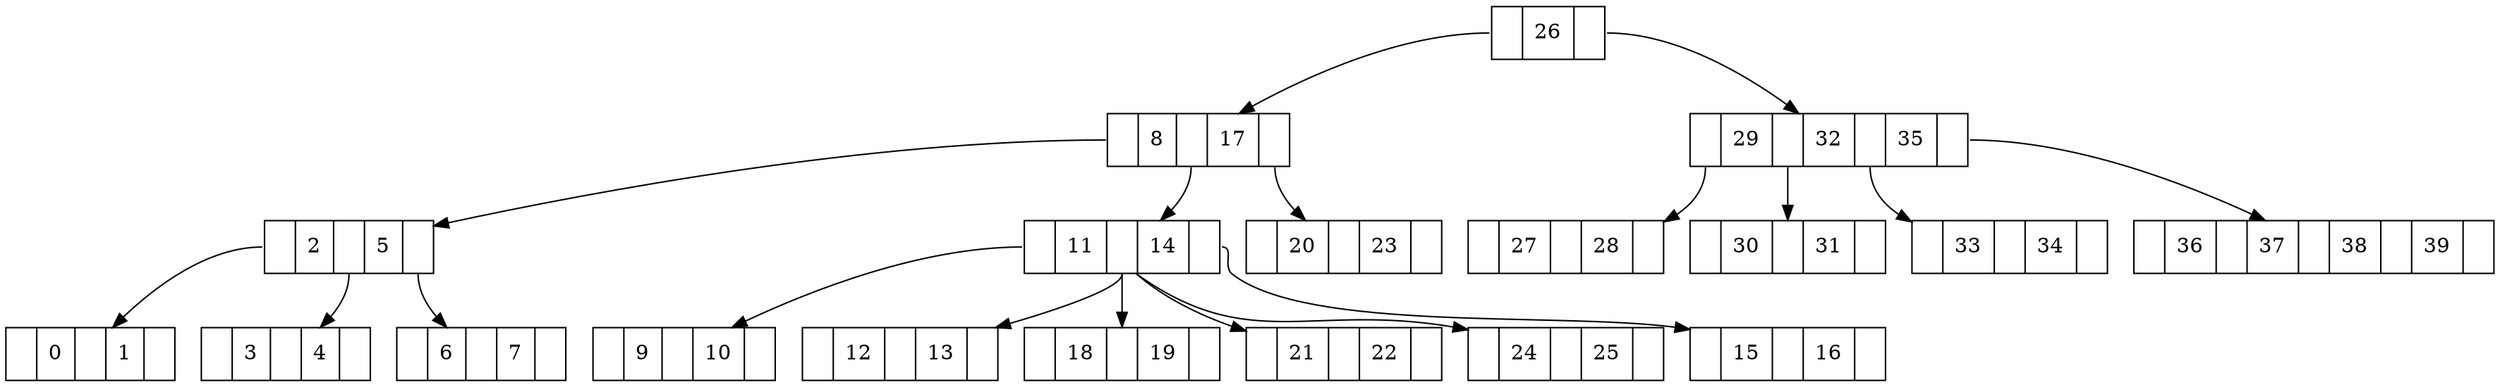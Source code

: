 digraph g { 
 node [shape=record];
Nodo1059635179[label="<P0>|26|<P1>"];
Nodo43654474[label="<P0>|8|<P1>|17|<P2>"];
Nodo256609433[label="<P0>|2|<P1>|5|<P2>"];
Nodo1166279554[label="<P0>|0|<P1>|1|<P2>"];
Nodo256609433:P0 -> Nodo1166279554;
Nodo1068051262[label="<P0>|3|<P1>|4|<P2>"];
Nodo256609433:P1 -> Nodo1068051262;
Nodo1829441996[label="<P0>|6|<P1>|7|<P2>"];
Nodo256609433:P2 -> Nodo1829441996;
Nodo43654474:P0 -> Nodo256609433;
Nodo1056401328[label="<P0>|11|<P1>|14|<P2>"];
Nodo1535831039[label="<P0>|9|<P1>|10|<P2>"];
Nodo1056401328:P0 -> Nodo1535831039;
Nodo755817323[label="<P0>|12|<P1>|13|<P2>"];
Nodo1056401328:P1 -> Nodo755817323;
Nodo406600311[label="<P0>|15|<P1>|16|<P2>"];
Nodo1056401328:P2 -> Nodo406600311;
Nodo494081063[label="<P0>|18|<P1>|19|<P2>"];
Nodo1056401328:P3 -> Nodo494081063;
Nodo288014693[label="<P0>|21|<P1>|22|<P2>"];
Nodo1056401328:P4 -> Nodo288014693;
Nodo1513527208[label="<P0>|24|<P1>|25|<P2>"];
Nodo1056401328:P5 -> Nodo1513527208;
Nodo43654474:P1 -> Nodo1056401328;
Nodo589357339[label="<P0>|20|<P1>|23|<P2>"];
Nodo43654474:P2 -> Nodo589357339;
Nodo1059635179:P0 -> Nodo43654474;
Nodo653728628[label="<P0>|29|<P1>|32|<P2>|35|<P3>"];
Nodo1636947750[label="<P0>|27|<P1>|28|<P2>"];
Nodo653728628:P0 -> Nodo1636947750;
Nodo259295083[label="<P0>|30|<P1>|31|<P2>"];
Nodo653728628:P1 -> Nodo259295083;
Nodo729323431[label="<P0>|33|<P1>|34|<P2>"];
Nodo653728628:P2 -> Nodo729323431;
Nodo902432007[label="<P0>|36|<P1>|37|<P2>|38|<P3>|39|<P4>"];
Nodo653728628:P3 -> Nodo902432007;
Nodo1059635179:P1 -> Nodo653728628;
}